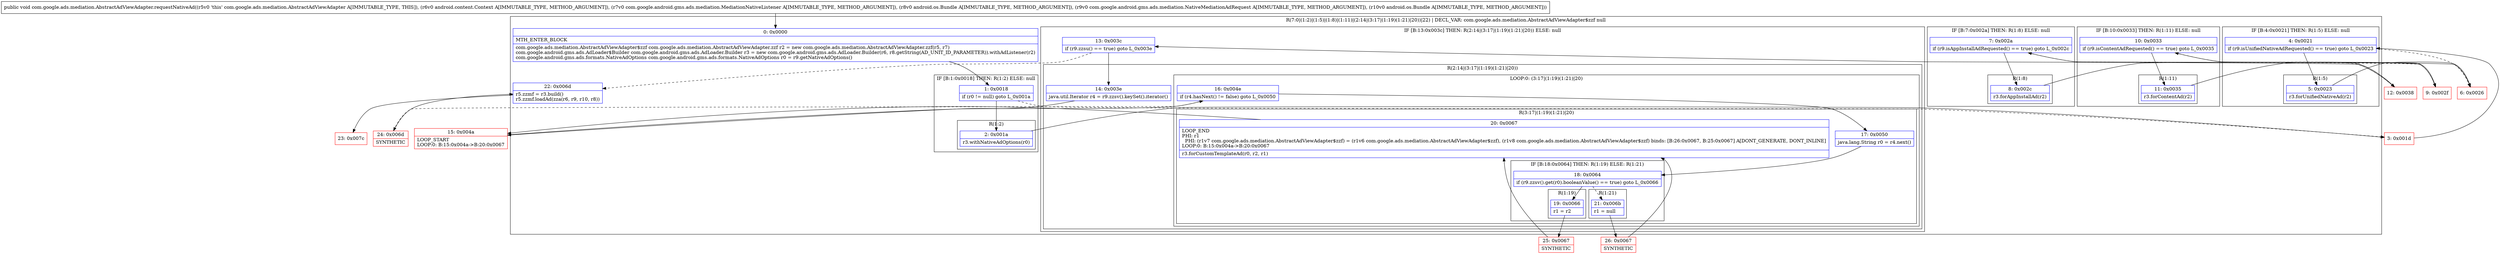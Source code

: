 digraph "CFG forcom.google.ads.mediation.AbstractAdViewAdapter.requestNativeAd(Landroid\/content\/Context;Lcom\/google\/android\/gms\/ads\/mediation\/MediationNativeListener;Landroid\/os\/Bundle;Lcom\/google\/android\/gms\/ads\/mediation\/NativeMediationAdRequest;Landroid\/os\/Bundle;)V" {
subgraph cluster_Region_1367432597 {
label = "R(7:0|(1:2)|(1:5)|(1:8)|(1:11)|(2:14|(3:17|(1:19)(1:21)|20))|22) | DECL_VAR: com.google.ads.mediation.AbstractAdViewAdapter$zzf null\l";
node [shape=record,color=blue];
Node_0 [shape=record,label="{0\:\ 0x0000|MTH_ENTER_BLOCK\l|com.google.ads.mediation.AbstractAdViewAdapter$zzf com.google.ads.mediation.AbstractAdViewAdapter.zzf r2 = new com.google.ads.mediation.AbstractAdViewAdapter.zzf(r5, r7)\lcom.google.android.gms.ads.AdLoader$Builder com.google.android.gms.ads.AdLoader.Builder r3 = new com.google.android.gms.ads.AdLoader.Builder(r6, r8.getString(AD_UNIT_ID_PARAMETER)).withAdListener(r2)\lcom.google.android.gms.ads.formats.NativeAdOptions com.google.android.gms.ads.formats.NativeAdOptions r0 = r9.getNativeAdOptions()\l}"];
subgraph cluster_IfRegion_1200023922 {
label = "IF [B:1:0x0018] THEN: R(1:2) ELSE: null";
node [shape=record,color=blue];
Node_1 [shape=record,label="{1\:\ 0x0018|if (r0 != null) goto L_0x001a\l}"];
subgraph cluster_Region_1243810245 {
label = "R(1:2)";
node [shape=record,color=blue];
Node_2 [shape=record,label="{2\:\ 0x001a|r3.withNativeAdOptions(r0)\l}"];
}
}
subgraph cluster_IfRegion_983991666 {
label = "IF [B:4:0x0021] THEN: R(1:5) ELSE: null";
node [shape=record,color=blue];
Node_4 [shape=record,label="{4\:\ 0x0021|if (r9.isUnifiedNativeAdRequested() == true) goto L_0x0023\l}"];
subgraph cluster_Region_1612895964 {
label = "R(1:5)";
node [shape=record,color=blue];
Node_5 [shape=record,label="{5\:\ 0x0023|r3.forUnifiedNativeAd(r2)\l}"];
}
}
subgraph cluster_IfRegion_1579826597 {
label = "IF [B:7:0x002a] THEN: R(1:8) ELSE: null";
node [shape=record,color=blue];
Node_7 [shape=record,label="{7\:\ 0x002a|if (r9.isAppInstallAdRequested() == true) goto L_0x002c\l}"];
subgraph cluster_Region_1552122415 {
label = "R(1:8)";
node [shape=record,color=blue];
Node_8 [shape=record,label="{8\:\ 0x002c|r3.forAppInstallAd(r2)\l}"];
}
}
subgraph cluster_IfRegion_1797680361 {
label = "IF [B:10:0x0033] THEN: R(1:11) ELSE: null";
node [shape=record,color=blue];
Node_10 [shape=record,label="{10\:\ 0x0033|if (r9.isContentAdRequested() == true) goto L_0x0035\l}"];
subgraph cluster_Region_665141666 {
label = "R(1:11)";
node [shape=record,color=blue];
Node_11 [shape=record,label="{11\:\ 0x0035|r3.forContentAd(r2)\l}"];
}
}
subgraph cluster_IfRegion_494752968 {
label = "IF [B:13:0x003c] THEN: R(2:14|(3:17|(1:19)(1:21)|20)) ELSE: null";
node [shape=record,color=blue];
Node_13 [shape=record,label="{13\:\ 0x003c|if (r9.zzsu() == true) goto L_0x003e\l}"];
subgraph cluster_Region_327081728 {
label = "R(2:14|(3:17|(1:19)(1:21)|20))";
node [shape=record,color=blue];
Node_14 [shape=record,label="{14\:\ 0x003e|java.util.Iterator r4 = r9.zzsv().keySet().iterator()\l}"];
subgraph cluster_LoopRegion_473305055 {
label = "LOOP:0: (3:17|(1:19)(1:21)|20)";
node [shape=record,color=blue];
Node_16 [shape=record,label="{16\:\ 0x004e|if (r4.hasNext() != false) goto L_0x0050\l}"];
subgraph cluster_Region_175202398 {
label = "R(3:17|(1:19)(1:21)|20)";
node [shape=record,color=blue];
Node_17 [shape=record,label="{17\:\ 0x0050|java.lang.String r0 = r4.next()\l}"];
subgraph cluster_IfRegion_1143962004 {
label = "IF [B:18:0x0064] THEN: R(1:19) ELSE: R(1:21)";
node [shape=record,color=blue];
Node_18 [shape=record,label="{18\:\ 0x0064|if (r9.zzsv().get(r0).booleanValue() == true) goto L_0x0066\l}"];
subgraph cluster_Region_2081676598 {
label = "R(1:19)";
node [shape=record,color=blue];
Node_19 [shape=record,label="{19\:\ 0x0066|r1 = r2\l}"];
}
subgraph cluster_Region_622749401 {
label = "R(1:21)";
node [shape=record,color=blue];
Node_21 [shape=record,label="{21\:\ 0x006b|r1 = null\l}"];
}
}
Node_20 [shape=record,label="{20\:\ 0x0067|LOOP_END\lPHI: r1 \l  PHI: (r1v7 com.google.ads.mediation.AbstractAdViewAdapter$zzf) = (r1v6 com.google.ads.mediation.AbstractAdViewAdapter$zzf), (r1v8 com.google.ads.mediation.AbstractAdViewAdapter$zzf) binds: [B:26:0x0067, B:25:0x0067] A[DONT_GENERATE, DONT_INLINE]\lLOOP:0: B:15:0x004a\-\>B:20:0x0067\l|r3.forCustomTemplateAd(r0, r2, r1)\l}"];
}
}
}
}
Node_22 [shape=record,label="{22\:\ 0x006d|r5.zzmf = r3.build()\lr5.zzmf.loadAd(zza(r6, r9, r10, r8))\l}"];
}
Node_3 [shape=record,color=red,label="{3\:\ 0x001d}"];
Node_6 [shape=record,color=red,label="{6\:\ 0x0026}"];
Node_9 [shape=record,color=red,label="{9\:\ 0x002f}"];
Node_12 [shape=record,color=red,label="{12\:\ 0x0038}"];
Node_15 [shape=record,color=red,label="{15\:\ 0x004a|LOOP_START\lLOOP:0: B:15:0x004a\-\>B:20:0x0067\l}"];
Node_23 [shape=record,color=red,label="{23\:\ 0x007c}"];
Node_24 [shape=record,color=red,label="{24\:\ 0x006d|SYNTHETIC\l}"];
Node_25 [shape=record,color=red,label="{25\:\ 0x0067|SYNTHETIC\l}"];
Node_26 [shape=record,color=red,label="{26\:\ 0x0067|SYNTHETIC\l}"];
MethodNode[shape=record,label="{public void com.google.ads.mediation.AbstractAdViewAdapter.requestNativeAd((r5v0 'this' com.google.ads.mediation.AbstractAdViewAdapter A[IMMUTABLE_TYPE, THIS]), (r6v0 android.content.Context A[IMMUTABLE_TYPE, METHOD_ARGUMENT]), (r7v0 com.google.android.gms.ads.mediation.MediationNativeListener A[IMMUTABLE_TYPE, METHOD_ARGUMENT]), (r8v0 android.os.Bundle A[IMMUTABLE_TYPE, METHOD_ARGUMENT]), (r9v0 com.google.android.gms.ads.mediation.NativeMediationAdRequest A[IMMUTABLE_TYPE, METHOD_ARGUMENT]), (r10v0 android.os.Bundle A[IMMUTABLE_TYPE, METHOD_ARGUMENT])) }"];
MethodNode -> Node_0;
Node_0 -> Node_1;
Node_1 -> Node_2;
Node_1 -> Node_3[style=dashed];
Node_2 -> Node_3;
Node_4 -> Node_5;
Node_4 -> Node_6[style=dashed];
Node_5 -> Node_6;
Node_7 -> Node_8;
Node_7 -> Node_9[style=dashed];
Node_8 -> Node_9;
Node_10 -> Node_11;
Node_10 -> Node_12[style=dashed];
Node_11 -> Node_12;
Node_13 -> Node_14;
Node_13 -> Node_22[style=dashed];
Node_14 -> Node_15;
Node_16 -> Node_17;
Node_16 -> Node_24[style=dashed];
Node_17 -> Node_18;
Node_18 -> Node_19;
Node_18 -> Node_21[style=dashed];
Node_19 -> Node_25;
Node_21 -> Node_26;
Node_20 -> Node_15;
Node_22 -> Node_23;
Node_3 -> Node_4;
Node_6 -> Node_7;
Node_9 -> Node_10;
Node_12 -> Node_13;
Node_15 -> Node_16;
Node_24 -> Node_22;
Node_25 -> Node_20;
Node_26 -> Node_20;
}

